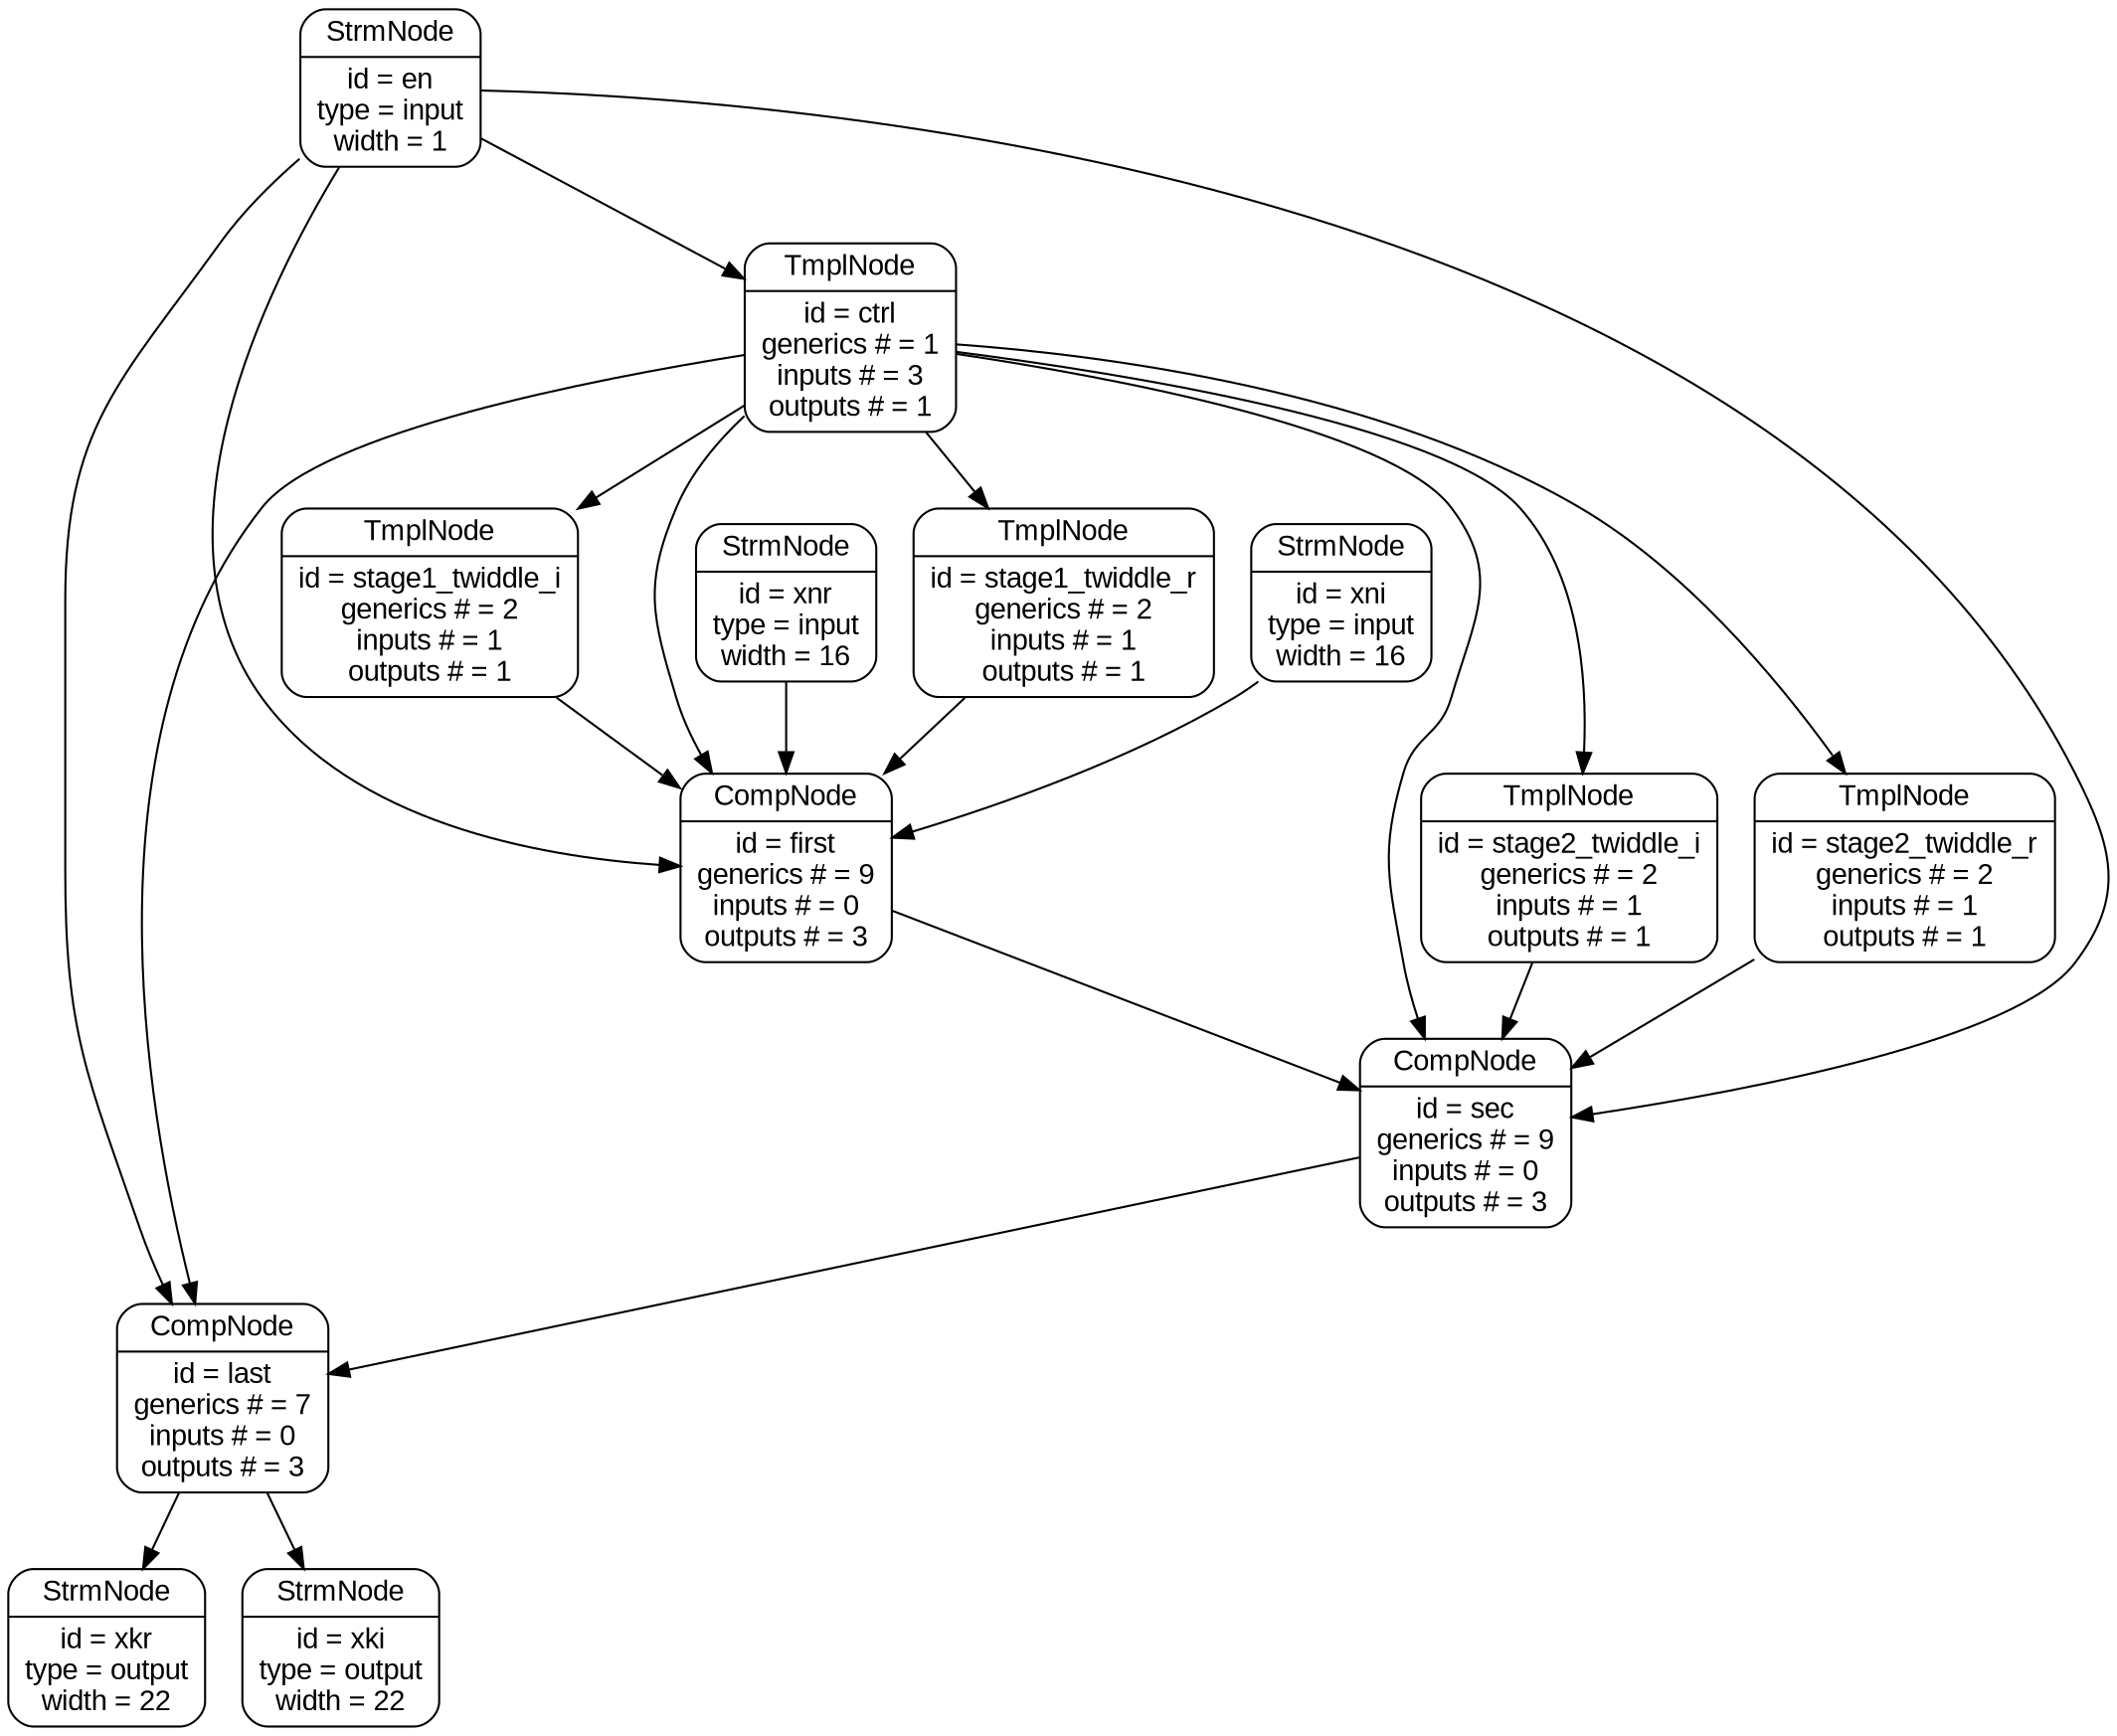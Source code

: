digraph {
	graph [fontname = Arial, margin = 0, dpi = 600]
	xnr -> first
	stage1_twiddle_i [label = "{{TmplNode}|id = stage1_twiddle_i\ngenerics # = 2\ninputs # = 1\noutputs # = 1}", fontname = Arial, shape = Mrecord]
	last -> xkr
	xkr [label = "{{StrmNode}|id = xkr\ntype = output\nwidth = 22}", fontname = Arial, shape = Mrecord]
	ctrl -> stage2_twiddle_i
	stage2_twiddle_r [label = "{{TmplNode}|id = stage2_twiddle_r\ngenerics # = 2\ninputs # = 1\noutputs # = 1}", fontname = Arial, shape = Mrecord]
	en -> last
	stage1_twiddle_r -> first
	sec -> last
	en [label = "{{StrmNode}|id = en\ntype = input\nwidth = 1}", fontname = Arial, shape = Mrecord]
	ctrl [label = "{{TmplNode}|id = ctrl\ngenerics # = 1\ninputs # = 3\noutputs # = 1}", fontname = Arial, shape = Mrecord]
	xki [label = "{{StrmNode}|id = xki\ntype = output\nwidth = 22}", fontname = Arial, shape = Mrecord]
	stage1_twiddle_i -> first
	en -> sec
	stage2_twiddle_i -> sec
	xni -> first
	ctrl -> stage1_twiddle_i
	ctrl -> stage2_twiddle_r
	stage2_twiddle_i [label = "{{TmplNode}|id = stage2_twiddle_i\ngenerics # = 2\ninputs # = 1\noutputs # = 1}", fontname = Arial, shape = Mrecord]
	ctrl -> last
	en -> first
	ctrl -> first
	last -> xki
	xnr [label = "{{StrmNode}|id = xnr\ntype = input\nwidth = 16}", fontname = Arial, shape = Mrecord]
	first -> sec
	xni [label = "{{StrmNode}|id = xni\ntype = input\nwidth = 16}", fontname = Arial, shape = Mrecord]
	ctrl -> sec
	en -> ctrl
	sec [label = "{{CompNode}|id = sec\ngenerics # = 9\ninputs # = 0\noutputs # = 3}", fontname = Arial, shape = Mrecord]
	last [label = "{{CompNode}|id = last\ngenerics # = 7\ninputs # = 0\noutputs # = 3}", fontname = Arial, shape = Mrecord]
	stage2_twiddle_r -> sec
	ctrl -> stage1_twiddle_r
	stage1_twiddle_r [label = "{{TmplNode}|id = stage1_twiddle_r\ngenerics # = 2\ninputs # = 1\noutputs # = 1}", fontname = Arial, shape = Mrecord]
	first [label = "{{CompNode}|id = first\ngenerics # = 9\ninputs # = 0\noutputs # = 3}", fontname = Arial, shape = Mrecord]
}
